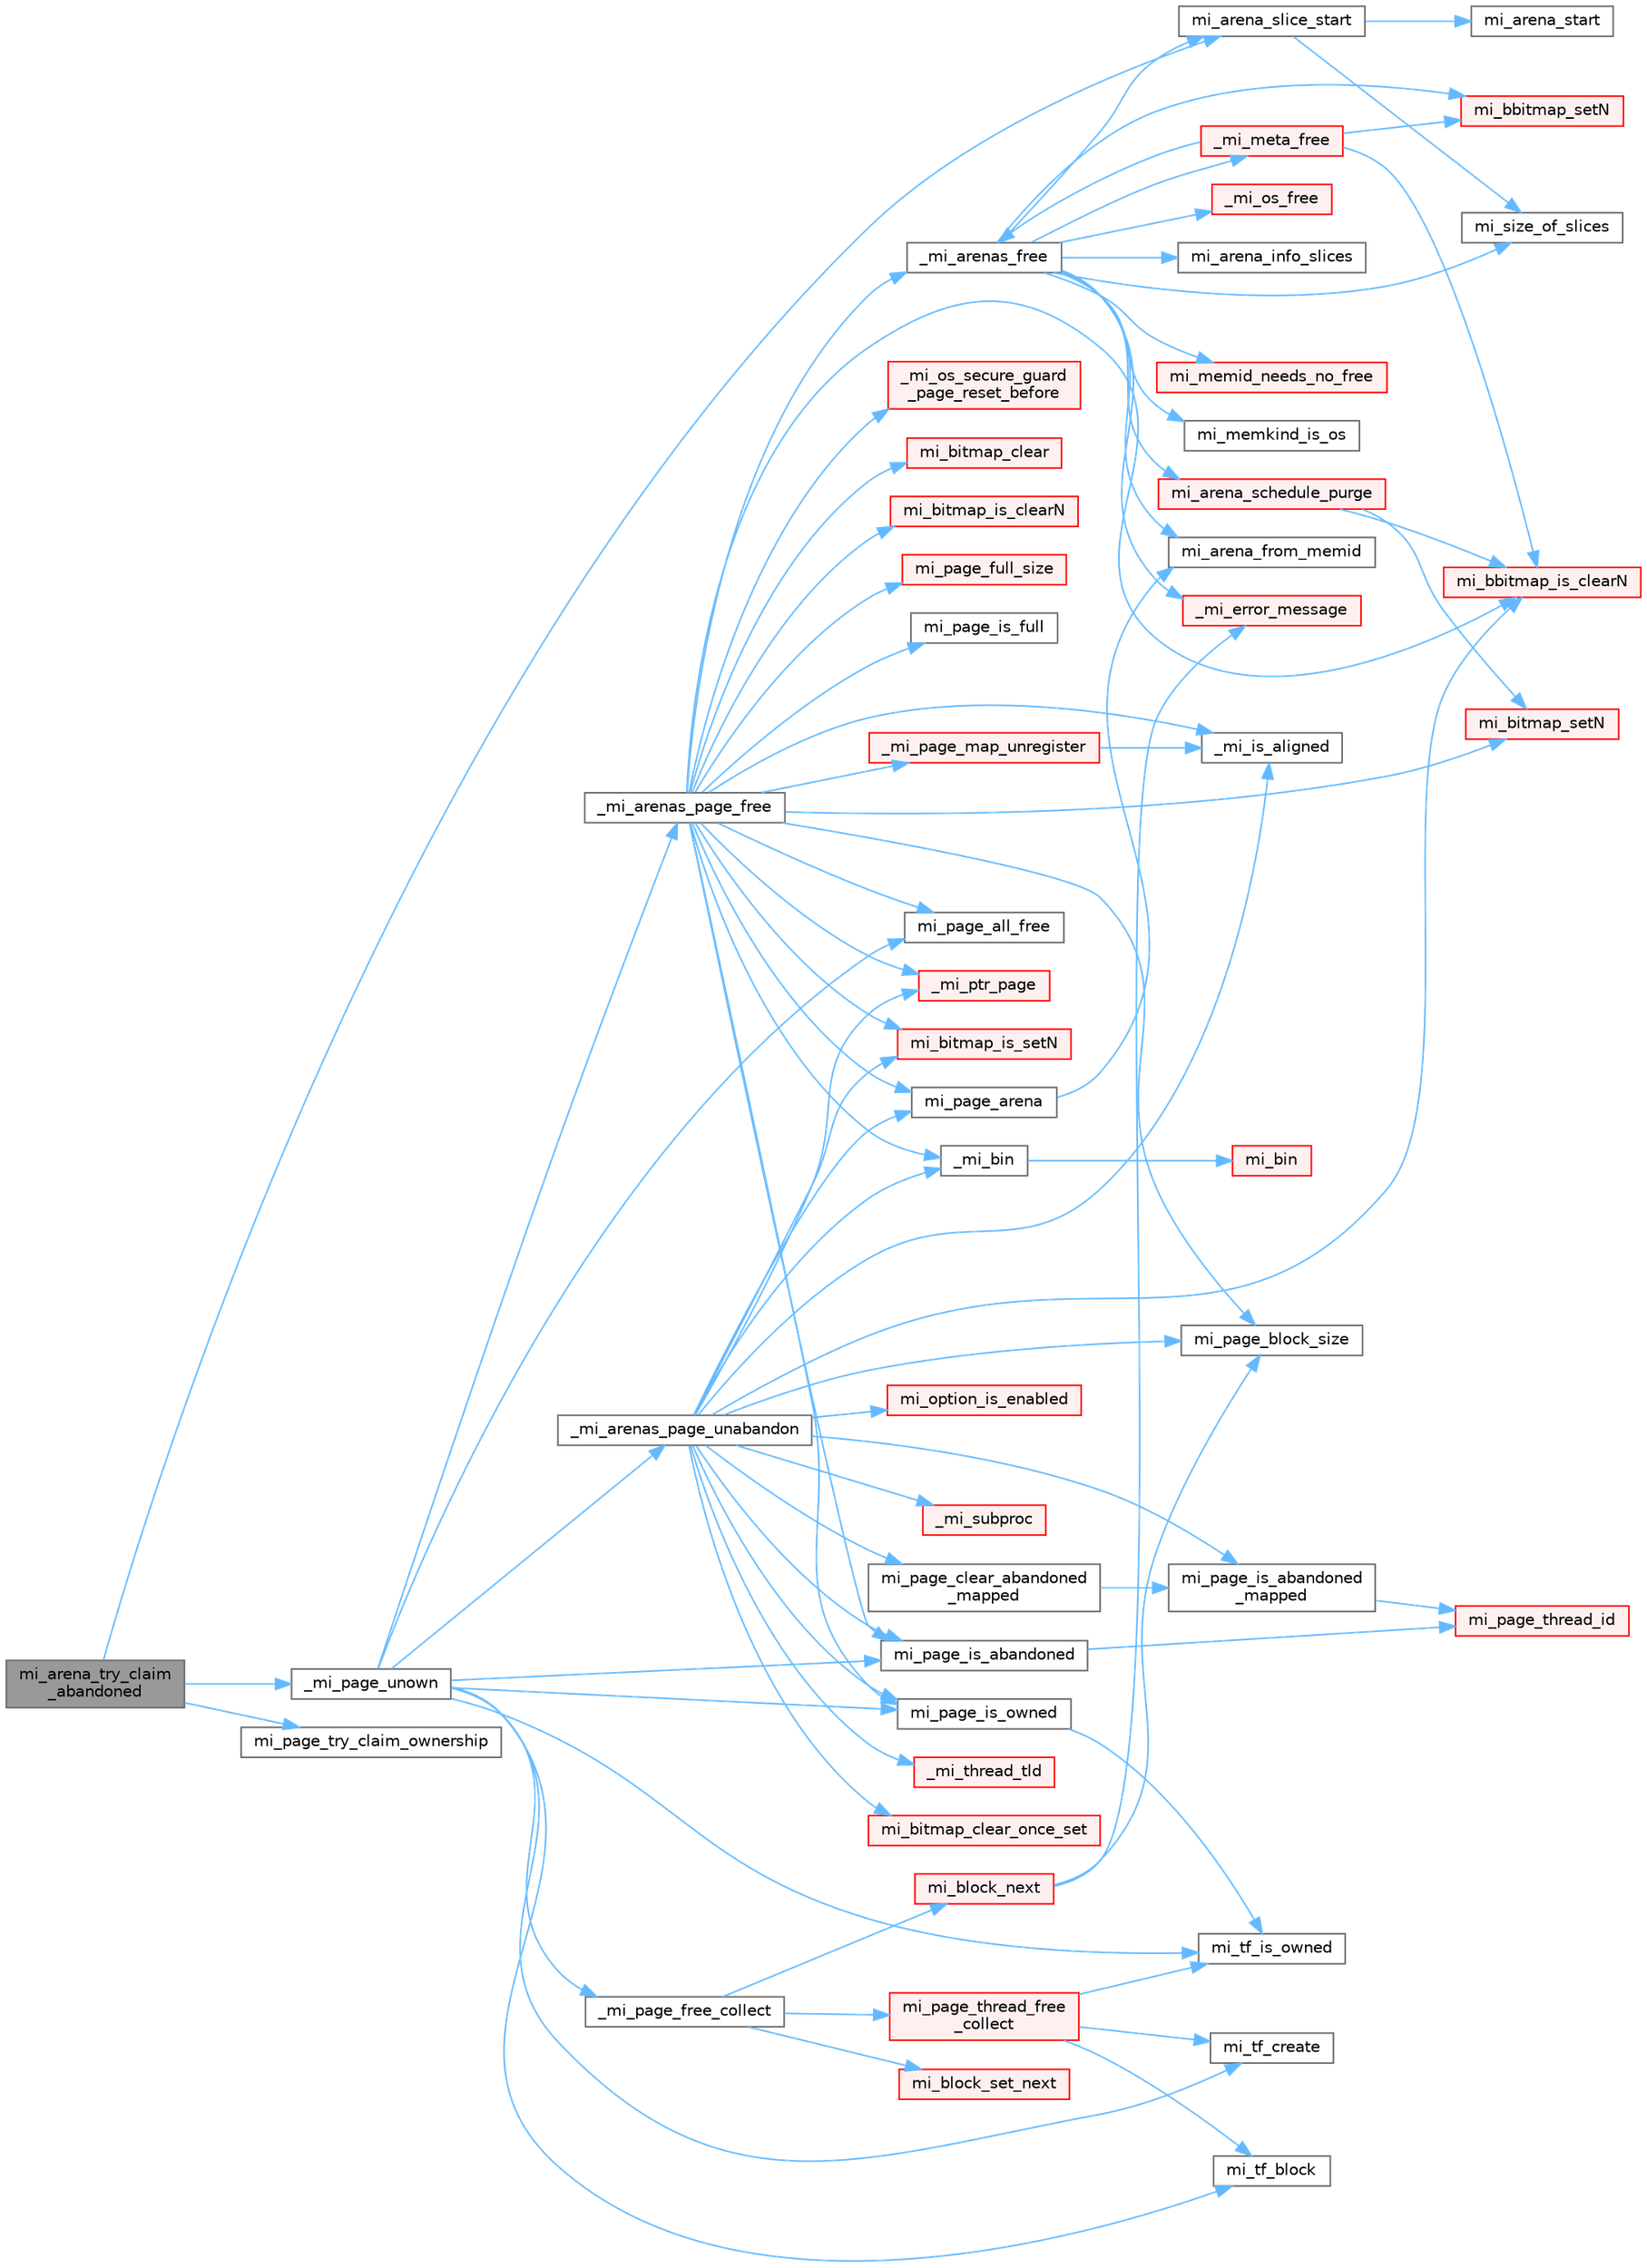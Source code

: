 digraph "mi_arena_try_claim_abandoned"
{
 // LATEX_PDF_SIZE
  bgcolor="transparent";
  edge [fontname=Helvetica,fontsize=10,labelfontname=Helvetica,labelfontsize=10];
  node [fontname=Helvetica,fontsize=10,shape=box,height=0.2,width=0.4];
  rankdir="LR";
  Node1 [id="Node000001",label="mi_arena_try_claim\l_abandoned",height=0.2,width=0.4,color="gray40", fillcolor="grey60", style="filled", fontcolor="black",tooltip=" "];
  Node1 -> Node2 [id="edge79_Node000001_Node000002",color="steelblue1",style="solid",tooltip=" "];
  Node2 [id="Node000002",label="_mi_page_unown",height=0.2,width=0.4,color="grey40", fillcolor="white", style="filled",URL="$_e_a_s_t_l_2packages_2mimalloc_2include_2mimalloc_2internal_8h.html#a1351f59781e73d02e91036f559314c8b",tooltip=" "];
  Node2 -> Node3 [id="edge80_Node000002_Node000003",color="steelblue1",style="solid",tooltip=" "];
  Node3 [id="Node000003",label="_mi_arenas_page_free",height=0.2,width=0.4,color="grey40", fillcolor="white", style="filled",URL="$arena_8c.html#a5c704481ee56f6588f680987f4359d45",tooltip=" "];
  Node3 -> Node4 [id="edge81_Node000003_Node000004",color="steelblue1",style="solid",tooltip=" "];
  Node4 [id="Node000004",label="_mi_arenas_free",height=0.2,width=0.4,color="grey40", fillcolor="white", style="filled",URL="$arena_8c.html#af53fcdaf8975de25beee4cd536d92c30",tooltip=" "];
  Node4 -> Node5 [id="edge82_Node000004_Node000005",color="steelblue1",style="solid",tooltip=" "];
  Node5 [id="Node000005",label="_mi_error_message",height=0.2,width=0.4,color="red", fillcolor="#FFF0F0", style="filled",URL="$options_8c.html#a2bebc073bcaac71658e57bb260c2e426",tooltip=" "];
  Node4 -> Node42 [id="edge83_Node000004_Node000042",color="steelblue1",style="solid",tooltip=" "];
  Node42 [id="Node000042",label="_mi_meta_free",height=0.2,width=0.4,color="red", fillcolor="#FFF0F0", style="filled",URL="$arena-meta_8c.html#ab82e802fb1812b8ac1cce8b62b34cbe7",tooltip=" "];
  Node42 -> Node4 [id="edge84_Node000042_Node000004",color="steelblue1",style="solid",tooltip=" "];
  Node42 -> Node47 [id="edge85_Node000042_Node000047",color="steelblue1",style="solid",tooltip=" "];
  Node47 [id="Node000047",label="mi_bbitmap_is_clearN",height=0.2,width=0.4,color="red", fillcolor="#FFF0F0", style="filled",URL="$bitmap_8h.html#a5424318442a5d1f904eab0d157bc777e",tooltip=" "];
  Node42 -> Node62 [id="edge86_Node000042_Node000062",color="steelblue1",style="solid",tooltip=" "];
  Node62 [id="Node000062",label="mi_bbitmap_setN",height=0.2,width=0.4,color="red", fillcolor="#FFF0F0", style="filled",URL="$bitmap_8c.html#ad8105936ebee14e0c6cadb2e8c37b024",tooltip=" "];
  Node4 -> Node87 [id="edge87_Node000004_Node000087",color="steelblue1",style="solid",tooltip=" "];
  Node87 [id="Node000087",label="_mi_os_free",height=0.2,width=0.4,color="red", fillcolor="#FFF0F0", style="filled",URL="$os_8c.html#aef12a26764ff4aae64a1df9116452428",tooltip=" "];
  Node4 -> Node96 [id="edge88_Node000004_Node000096",color="steelblue1",style="solid",tooltip=" "];
  Node96 [id="Node000096",label="mi_arena_from_memid",height=0.2,width=0.4,color="grey40", fillcolor="white", style="filled",URL="$arena_8c.html#aaeefb8c6dfbc85b1597643b9876a9397",tooltip=" "];
  Node4 -> Node97 [id="edge89_Node000004_Node000097",color="steelblue1",style="solid",tooltip=" "];
  Node97 [id="Node000097",label="mi_arena_info_slices",height=0.2,width=0.4,color="grey40", fillcolor="white", style="filled",URL="$arena_8c.html#ad2a1e3eef51adb19c1bc74b28900a6e6",tooltip=" "];
  Node4 -> Node98 [id="edge90_Node000004_Node000098",color="steelblue1",style="solid",tooltip=" "];
  Node98 [id="Node000098",label="mi_arena_schedule_purge",height=0.2,width=0.4,color="red", fillcolor="#FFF0F0", style="filled",URL="$arena_8c.html#a8dc5c7dba33006692899ce1b367737a4",tooltip=" "];
  Node98 -> Node47 [id="edge91_Node000098_Node000047",color="steelblue1",style="solid",tooltip=" "];
  Node98 -> Node123 [id="edge92_Node000098_Node000123",color="steelblue1",style="solid",tooltip=" "];
  Node123 [id="Node000123",label="mi_bitmap_setN",height=0.2,width=0.4,color="red", fillcolor="#FFF0F0", style="filled",URL="$bitmap_8c.html#a8b50ea67e216213718b39a8bdc71c089",tooltip=" "];
  Node4 -> Node115 [id="edge93_Node000004_Node000115",color="steelblue1",style="solid",tooltip=" "];
  Node115 [id="Node000115",label="mi_arena_slice_start",height=0.2,width=0.4,color="grey40", fillcolor="white", style="filled",URL="$arena_8c.html#a0a2d2bb37e419baf7d346107e77c6e05",tooltip=" "];
  Node115 -> Node116 [id="edge94_Node000115_Node000116",color="steelblue1",style="solid",tooltip=" "];
  Node116 [id="Node000116",label="mi_arena_start",height=0.2,width=0.4,color="grey40", fillcolor="white", style="filled",URL="$arena_8c.html#a8aa073deb4be73d4bbc7b27864c55cd4",tooltip=" "];
  Node115 -> Node117 [id="edge95_Node000115_Node000117",color="steelblue1",style="solid",tooltip=" "];
  Node117 [id="Node000117",label="mi_size_of_slices",height=0.2,width=0.4,color="grey40", fillcolor="white", style="filled",URL="$_e_a_s_t_l_2packages_2mimalloc_2include_2mimalloc_2internal_8h.html#ae8e31ea92ee1ee2f1a93ea87d0184436",tooltip=" "];
  Node4 -> Node62 [id="edge96_Node000004_Node000062",color="steelblue1",style="solid",tooltip=" "];
  Node4 -> Node126 [id="edge97_Node000004_Node000126",color="steelblue1",style="solid",tooltip=" "];
  Node126 [id="Node000126",label="mi_memid_needs_no_free",height=0.2,width=0.4,color="red", fillcolor="#FFF0F0", style="filled",URL="$types_8h.html#a15f0edf992702ab13e8ec2bd51df4c31",tooltip=" "];
  Node4 -> Node91 [id="edge98_Node000004_Node000091",color="steelblue1",style="solid",tooltip=" "];
  Node91 [id="Node000091",label="mi_memkind_is_os",height=0.2,width=0.4,color="grey40", fillcolor="white", style="filled",URL="$types_8h.html#a7b53315c793e6a0934fb369cfb0dc388",tooltip=" "];
  Node4 -> Node117 [id="edge99_Node000004_Node000117",color="steelblue1",style="solid",tooltip=" "];
  Node3 -> Node128 [id="edge100_Node000003_Node000128",color="steelblue1",style="solid",tooltip=" "];
  Node128 [id="Node000128",label="_mi_bin",height=0.2,width=0.4,color="grey40", fillcolor="white", style="filled",URL="$page-queue_8c.html#a0d92abe27db4a21968468b2fe73473d6",tooltip=" "];
  Node128 -> Node129 [id="edge101_Node000128_Node000129",color="steelblue1",style="solid",tooltip=" "];
  Node129 [id="Node000129",label="mi_bin",height=0.2,width=0.4,color="red", fillcolor="#FFF0F0", style="filled",URL="$page-queue_8c.html#accb1e44eb166c3b6fa8f5567d0acf085",tooltip=" "];
  Node3 -> Node83 [id="edge102_Node000003_Node000083",color="steelblue1",style="solid",tooltip=" "];
  Node83 [id="Node000083",label="_mi_is_aligned",height=0.2,width=0.4,color="grey40", fillcolor="white", style="filled",URL="$_e_a_s_t_l_2packages_2mimalloc_2include_2mimalloc_2internal_8h.html#ad446ae4d82cbdbd78dfbe46fa2330555",tooltip=" "];
  Node3 -> Node134 [id="edge103_Node000003_Node000134",color="steelblue1",style="solid",tooltip=" "];
  Node134 [id="Node000134",label="_mi_os_secure_guard\l_page_reset_before",height=0.2,width=0.4,color="red", fillcolor="#FFF0F0", style="filled",URL="$os_8c.html#a38495bcffe21853c689afaf71f868e57",tooltip=" "];
  Node3 -> Node141 [id="edge104_Node000003_Node000141",color="steelblue1",style="solid",tooltip=" "];
  Node141 [id="Node000141",label="_mi_page_map_unregister",height=0.2,width=0.4,color="red", fillcolor="#FFF0F0", style="filled",URL="$page-map_8c.html#acaa462c1ea83f87793a85ca0046e6338",tooltip=" "];
  Node141 -> Node83 [id="edge105_Node000141_Node000083",color="steelblue1",style="solid",tooltip=" "];
  Node3 -> Node179 [id="edge106_Node000003_Node000179",color="steelblue1",style="solid",tooltip=" "];
  Node179 [id="Node000179",label="_mi_ptr_page",height=0.2,width=0.4,color="red", fillcolor="#FFF0F0", style="filled",URL="$_e_a_s_t_l_2packages_2mimalloc_2include_2mimalloc_2internal_8h.html#acd84a462a2045538d19ecc56e6cc29f6",tooltip=" "];
  Node3 -> Node47 [id="edge107_Node000003_Node000047",color="steelblue1",style="solid",tooltip=" "];
  Node3 -> Node184 [id="edge108_Node000003_Node000184",color="steelblue1",style="solid",tooltip=" "];
  Node184 [id="Node000184",label="mi_bitmap_clear",height=0.2,width=0.4,color="red", fillcolor="#FFF0F0", style="filled",URL="$bitmap_8c.html#a8307caae564be5c0c96d17562ce1291b",tooltip=" "];
  Node3 -> Node185 [id="edge109_Node000003_Node000185",color="steelblue1",style="solid",tooltip=" "];
  Node185 [id="Node000185",label="mi_bitmap_is_clearN",height=0.2,width=0.4,color="red", fillcolor="#FFF0F0", style="filled",URL="$bitmap_8h.html#af936c34984e522b68823945d71373534",tooltip=" "];
  Node3 -> Node188 [id="edge110_Node000003_Node000188",color="steelblue1",style="solid",tooltip=" "];
  Node188 [id="Node000188",label="mi_bitmap_is_setN",height=0.2,width=0.4,color="red", fillcolor="#FFF0F0", style="filled",URL="$bitmap_8h.html#a1198ba479412d3f0fa55b87e40397dfa",tooltip=" "];
  Node3 -> Node123 [id="edge111_Node000003_Node000123",color="steelblue1",style="solid",tooltip=" "];
  Node3 -> Node189 [id="edge112_Node000003_Node000189",color="steelblue1",style="solid",tooltip=" "];
  Node189 [id="Node000189",label="mi_page_all_free",height=0.2,width=0.4,color="grey40", fillcolor="white", style="filled",URL="$_e_a_s_t_l_2packages_2mimalloc_2include_2mimalloc_2internal_8h.html#adfd6d23350810ca36986ffbc5459c93d",tooltip=" "];
  Node3 -> Node190 [id="edge113_Node000003_Node000190",color="steelblue1",style="solid",tooltip=" "];
  Node190 [id="Node000190",label="mi_page_arena",height=0.2,width=0.4,color="grey40", fillcolor="white", style="filled",URL="$arena_8c.html#a18190a2dcb35d47a19eb0cd06e7bf754",tooltip=" "];
  Node190 -> Node96 [id="edge114_Node000190_Node000096",color="steelblue1",style="solid",tooltip=" "];
  Node3 -> Node146 [id="edge115_Node000003_Node000146",color="steelblue1",style="solid",tooltip=" "];
  Node146 [id="Node000146",label="mi_page_block_size",height=0.2,width=0.4,color="grey40", fillcolor="white", style="filled",URL="$_e_a_s_t_l_2packages_2mimalloc_2include_2mimalloc_2internal_8h.html#a6134893990c1f09da2b40092ceecc780",tooltip=" "];
  Node3 -> Node191 [id="edge116_Node000003_Node000191",color="steelblue1",style="solid",tooltip=" "];
  Node191 [id="Node000191",label="mi_page_full_size",height=0.2,width=0.4,color="red", fillcolor="#FFF0F0", style="filled",URL="$arena_8c.html#a437113c20f8c9e520accac78b5104397",tooltip=" "];
  Node3 -> Node193 [id="edge117_Node000003_Node000193",color="steelblue1",style="solid",tooltip=" "];
  Node193 [id="Node000193",label="mi_page_is_abandoned",height=0.2,width=0.4,color="grey40", fillcolor="white", style="filled",URL="$_e_a_s_t_l_2packages_2mimalloc_2include_2mimalloc_2internal_8h.html#aa75f964d916bd58a37861b88491c51fb",tooltip=" "];
  Node193 -> Node194 [id="edge118_Node000193_Node000194",color="steelblue1",style="solid",tooltip=" "];
  Node194 [id="Node000194",label="mi_page_thread_id",height=0.2,width=0.4,color="red", fillcolor="#FFF0F0", style="filled",URL="$_e_a_s_t_l_2packages_2mimalloc_2include_2mimalloc_2internal_8h.html#a90afabd9cd5163cc55285f6f60107e4e",tooltip=" "];
  Node3 -> Node196 [id="edge119_Node000003_Node000196",color="steelblue1",style="solid",tooltip=" "];
  Node196 [id="Node000196",label="mi_page_is_full",height=0.2,width=0.4,color="grey40", fillcolor="white", style="filled",URL="$_e_a_s_t_l_2packages_2mimalloc_2include_2mimalloc_2internal_8h.html#a36f23c498e9d9d6eede31eb1738754ec",tooltip=" "];
  Node3 -> Node197 [id="edge120_Node000003_Node000197",color="steelblue1",style="solid",tooltip=" "];
  Node197 [id="Node000197",label="mi_page_is_owned",height=0.2,width=0.4,color="grey40", fillcolor="white", style="filled",URL="$_e_a_s_t_l_2packages_2mimalloc_2include_2mimalloc_2internal_8h.html#af56ec67c6f794de0f36d59a6390ab4c7",tooltip=" "];
  Node197 -> Node198 [id="edge121_Node000197_Node000198",color="steelblue1",style="solid",tooltip=" "];
  Node198 [id="Node000198",label="mi_tf_is_owned",height=0.2,width=0.4,color="grey40", fillcolor="white", style="filled",URL="$_e_a_s_t_l_2packages_2mimalloc_2include_2mimalloc_2internal_8h.html#aa501cc20d36064923e3d70c4a08879c4",tooltip=" "];
  Node2 -> Node199 [id="edge122_Node000002_Node000199",color="steelblue1",style="solid",tooltip=" "];
  Node199 [id="Node000199",label="_mi_arenas_page_unabandon",height=0.2,width=0.4,color="grey40", fillcolor="white", style="filled",URL="$arena_8c.html#a1ab01c89ec9262c1ac23776c0ab3843f",tooltip=" "];
  Node199 -> Node128 [id="edge123_Node000199_Node000128",color="steelblue1",style="solid",tooltip=" "];
  Node199 -> Node83 [id="edge124_Node000199_Node000083",color="steelblue1",style="solid",tooltip=" "];
  Node199 -> Node179 [id="edge125_Node000199_Node000179",color="steelblue1",style="solid",tooltip=" "];
  Node199 -> Node200 [id="edge126_Node000199_Node000200",color="steelblue1",style="solid",tooltip=" "];
  Node200 [id="Node000200",label="_mi_subproc",height=0.2,width=0.4,color="red", fillcolor="#FFF0F0", style="filled",URL="$_e_a_s_t_l_2packages_2mimalloc_2src_2init_8c.html#ad7ba0b811f08490a3e64e9a7b3a03486",tooltip=" "];
  Node199 -> Node226 [id="edge127_Node000199_Node000226",color="steelblue1",style="solid",tooltip=" "];
  Node226 [id="Node000226",label="_mi_thread_tld",height=0.2,width=0.4,color="red", fillcolor="#FFF0F0", style="filled",URL="$_e_a_s_t_l_2packages_2mimalloc_2src_2init_8c.html#a41f271719fb503f4c4a39313aed7bee3",tooltip=" "];
  Node199 -> Node47 [id="edge128_Node000199_Node000047",color="steelblue1",style="solid",tooltip=" "];
  Node199 -> Node227 [id="edge129_Node000199_Node000227",color="steelblue1",style="solid",tooltip=" "];
  Node227 [id="Node000227",label="mi_bitmap_clear_once_set",height=0.2,width=0.4,color="red", fillcolor="#FFF0F0", style="filled",URL="$bitmap_8c.html#a5d33d5a4632e5bea06e41cd8a8f1179d",tooltip=" "];
  Node199 -> Node188 [id="edge130_Node000199_Node000188",color="steelblue1",style="solid",tooltip=" "];
  Node199 -> Node7 [id="edge131_Node000199_Node000007",color="steelblue1",style="solid",tooltip=" "];
  Node7 [id="Node000007",label="mi_option_is_enabled",height=0.2,width=0.4,color="red", fillcolor="#FFF0F0", style="filled",URL="$group__options.html#ga459ad98f18b3fc9275474807fe0ca188",tooltip=" "];
  Node199 -> Node190 [id="edge132_Node000199_Node000190",color="steelblue1",style="solid",tooltip=" "];
  Node199 -> Node146 [id="edge133_Node000199_Node000146",color="steelblue1",style="solid",tooltip=" "];
  Node199 -> Node231 [id="edge134_Node000199_Node000231",color="steelblue1",style="solid",tooltip=" "];
  Node231 [id="Node000231",label="mi_page_clear_abandoned\l_mapped",height=0.2,width=0.4,color="grey40", fillcolor="white", style="filled",URL="$_e_a_s_t_l_2packages_2mimalloc_2include_2mimalloc_2internal_8h.html#af7356e4671275b405cd1c4e1df13bf50",tooltip=" "];
  Node231 -> Node232 [id="edge135_Node000231_Node000232",color="steelblue1",style="solid",tooltip=" "];
  Node232 [id="Node000232",label="mi_page_is_abandoned\l_mapped",height=0.2,width=0.4,color="grey40", fillcolor="white", style="filled",URL="$_e_a_s_t_l_2packages_2mimalloc_2include_2mimalloc_2internal_8h.html#a851bf4a755b0da36a7eb750bbd837551",tooltip=" "];
  Node232 -> Node194 [id="edge136_Node000232_Node000194",color="steelblue1",style="solid",tooltip=" "];
  Node199 -> Node193 [id="edge137_Node000199_Node000193",color="steelblue1",style="solid",tooltip=" "];
  Node199 -> Node232 [id="edge138_Node000199_Node000232",color="steelblue1",style="solid",tooltip=" "];
  Node199 -> Node197 [id="edge139_Node000199_Node000197",color="steelblue1",style="solid",tooltip=" "];
  Node2 -> Node233 [id="edge140_Node000002_Node000233",color="steelblue1",style="solid",tooltip=" "];
  Node233 [id="Node000233",label="_mi_page_free_collect",height=0.2,width=0.4,color="grey40", fillcolor="white", style="filled",URL="$page_8c.html#ae2b78e1e45e4ac3db8102e9d333d2972",tooltip=" "];
  Node233 -> Node234 [id="edge141_Node000233_Node000234",color="steelblue1",style="solid",tooltip=" "];
  Node234 [id="Node000234",label="mi_block_next",height=0.2,width=0.4,color="red", fillcolor="#FFF0F0", style="filled",URL="$_e_a_s_t_l_2packages_2mimalloc_2include_2mimalloc_2internal_8h.html#aaa5daf3a8b3db89666b6861cbb1e2f96",tooltip=" "];
  Node234 -> Node5 [id="edge142_Node000234_Node000005",color="steelblue1",style="solid",tooltip=" "];
  Node234 -> Node146 [id="edge143_Node000234_Node000146",color="steelblue1",style="solid",tooltip=" "];
  Node233 -> Node240 [id="edge144_Node000233_Node000240",color="steelblue1",style="solid",tooltip=" "];
  Node240 [id="Node000240",label="mi_block_set_next",height=0.2,width=0.4,color="red", fillcolor="#FFF0F0", style="filled",URL="$_e_a_s_t_l_2packages_2mimalloc_2include_2mimalloc_2internal_8h.html#ac7b440a922454c163ed1139aac9b946d",tooltip=" "];
  Node233 -> Node244 [id="edge145_Node000233_Node000244",color="steelblue1",style="solid",tooltip=" "];
  Node244 [id="Node000244",label="mi_page_thread_free\l_collect",height=0.2,width=0.4,color="red", fillcolor="#FFF0F0", style="filled",URL="$page_8c.html#a295cb69a2c761ab5f15f2defe7fb31fe",tooltip=" "];
  Node244 -> Node246 [id="edge146_Node000244_Node000246",color="steelblue1",style="solid",tooltip=" "];
  Node246 [id="Node000246",label="mi_tf_block",height=0.2,width=0.4,color="grey40", fillcolor="white", style="filled",URL="$_e_a_s_t_l_2packages_2mimalloc_2include_2mimalloc_2internal_8h.html#a68f9b45db9fe19930366d0e473bdf791",tooltip=" "];
  Node244 -> Node247 [id="edge147_Node000244_Node000247",color="steelblue1",style="solid",tooltip=" "];
  Node247 [id="Node000247",label="mi_tf_create",height=0.2,width=0.4,color="grey40", fillcolor="white", style="filled",URL="$_e_a_s_t_l_2packages_2mimalloc_2include_2mimalloc_2internal_8h.html#ae5ecd5e45278bd147fbe6720cba0f323",tooltip=" "];
  Node244 -> Node198 [id="edge148_Node000244_Node000198",color="steelblue1",style="solid",tooltip=" "];
  Node2 -> Node189 [id="edge149_Node000002_Node000189",color="steelblue1",style="solid",tooltip=" "];
  Node2 -> Node193 [id="edge150_Node000002_Node000193",color="steelblue1",style="solid",tooltip=" "];
  Node2 -> Node197 [id="edge151_Node000002_Node000197",color="steelblue1",style="solid",tooltip=" "];
  Node2 -> Node246 [id="edge152_Node000002_Node000246",color="steelblue1",style="solid",tooltip=" "];
  Node2 -> Node247 [id="edge153_Node000002_Node000247",color="steelblue1",style="solid",tooltip=" "];
  Node2 -> Node198 [id="edge154_Node000002_Node000198",color="steelblue1",style="solid",tooltip=" "];
  Node1 -> Node115 [id="edge155_Node000001_Node000115",color="steelblue1",style="solid",tooltip=" "];
  Node1 -> Node248 [id="edge156_Node000001_Node000248",color="steelblue1",style="solid",tooltip=" "];
  Node248 [id="Node000248",label="mi_page_try_claim_ownership",height=0.2,width=0.4,color="grey40", fillcolor="white", style="filled",URL="$_e_a_s_t_l_2packages_2mimalloc_2include_2mimalloc_2internal_8h.html#a169f87a15e28a034692b692e86022baa",tooltip=" "];
}
